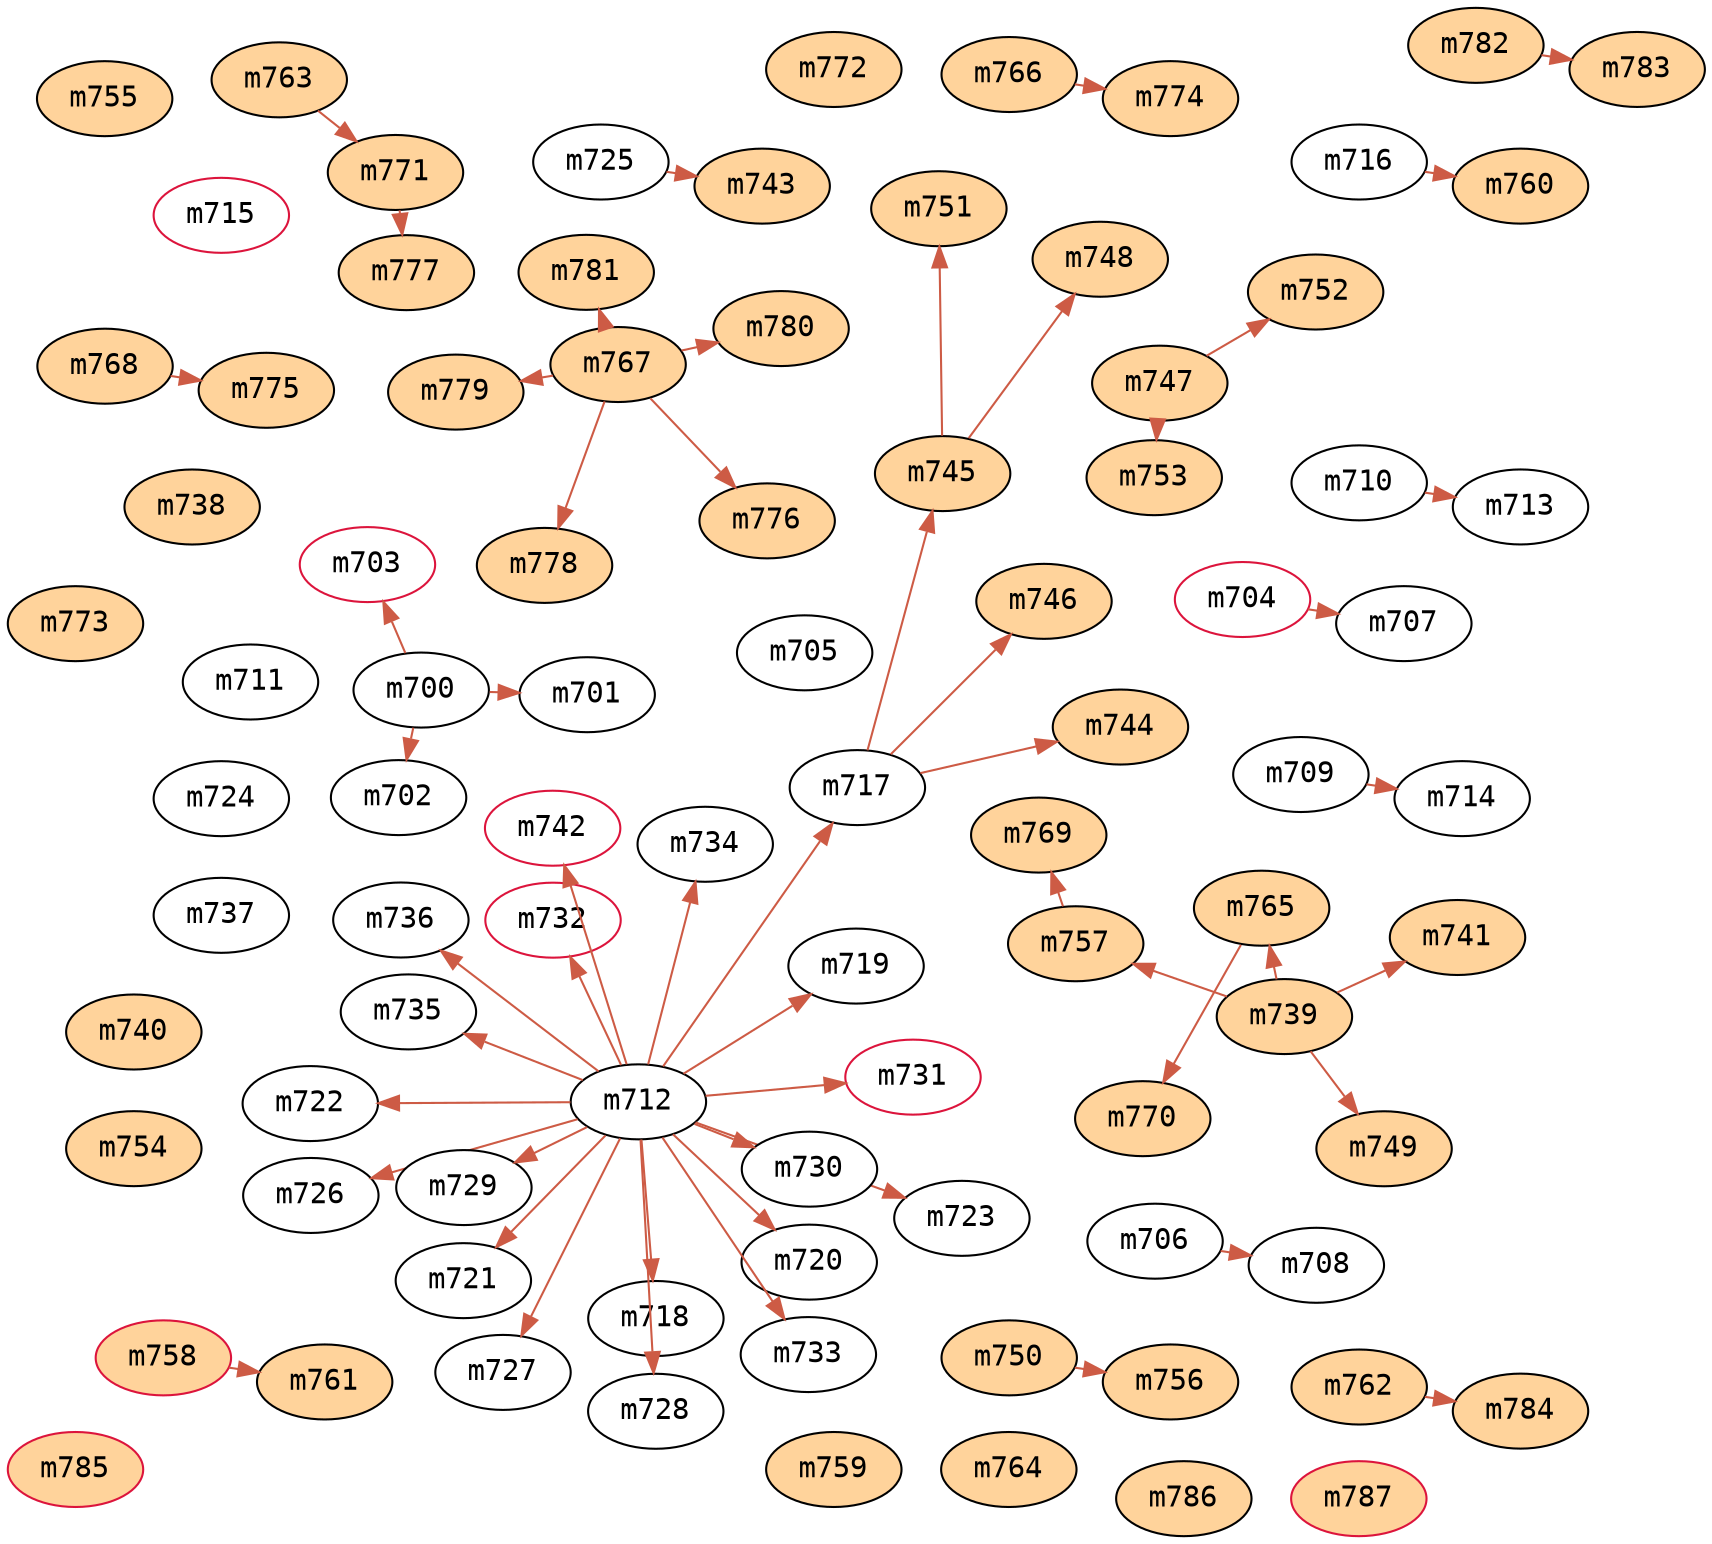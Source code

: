 digraph infections {
	graph [
		charset = "UTF-8",
		layout = fdp
	];
	node [
		fontname="Inconsolata",
		fontcolor = black,
		style = "solid,filled",
		color = black
		fillcolor = white
	];
	edge [
		color = coral3
	];
	m700;
	m701;
	m702;
	m703[color=crimson];
	m704[color=crimson];
	m705;
	m706;
	m707;
	m708;
	m709;
	m710;
	m711;
	m712;
	m713;
	m714;
	m715[color=crimson];
	m716;
	m717;
	m718;
	m719;
	m720;
	m721;
	m722;
	m723;
	m724;
	m725;
	m726;
	m727;
	m728;
	m729;
	m730;
	m731[color=crimson];
	m732[color=crimson];
	m733;
	m734;
	m735;
	m736;
	m737;
	m738[fillcolor=burlywood1];
	m739[fillcolor=burlywood1];
	m740[fillcolor=burlywood1];
	m741[fillcolor=burlywood1];
	m742[color=crimson];
	m743[fillcolor=burlywood1];
	m744[fillcolor=burlywood1];
	m745[fillcolor=burlywood1];
	m746[fillcolor=burlywood1];
	m747[fillcolor=burlywood1];
	m748[fillcolor=burlywood1];
	m749[fillcolor=burlywood1];
	m750[fillcolor=burlywood1];
	m751[fillcolor=burlywood1];
	m752[fillcolor=burlywood1];
	m753[fillcolor=burlywood1];
	m754[fillcolor=burlywood1];
	m755[fillcolor=burlywood1];
	m756[fillcolor=burlywood1];
	m757[fillcolor=burlywood1];
	m758[color=crimson,fillcolor=burlywood1];
	m759[fillcolor=burlywood1];
	m760[fillcolor=burlywood1];
	m761[fillcolor=burlywood1];
	m762[fillcolor=burlywood1];
	m763[fillcolor=burlywood1];
	m764[fillcolor=burlywood1];
	m765[fillcolor=burlywood1];
	m766[fillcolor=burlywood1];
	m767[fillcolor=burlywood1];
	m768[fillcolor=burlywood1];
	m769[fillcolor=burlywood1];
	m770[fillcolor=burlywood1];
	m771[fillcolor=burlywood1];
	m772[fillcolor=burlywood1];
	m773[fillcolor=burlywood1];
	m774[fillcolor=burlywood1];
	m775[fillcolor=burlywood1];
	m776[fillcolor=burlywood1];
	m777[fillcolor=burlywood1];
	m778[fillcolor=burlywood1];
	m779[fillcolor=burlywood1];
	m780[fillcolor=burlywood1];
	m781[fillcolor=burlywood1];
	m782[fillcolor=burlywood1];
	m783[fillcolor=burlywood1];
	m784[fillcolor=burlywood1];
	m785[color=crimson,fillcolor=burlywood1];
	m786[fillcolor=burlywood1];
	m787[color=crimson,fillcolor=burlywood1];
	m700->m701;
	m700->m702;
	m700->m703;
	m704->m707;
	m706->m708;
	m710->m713;
	m709->m714;
	m712->m717;
	m712->m718;
	m712->m719;
	m712->m720;
	m712->m721;
	m712->m722;
	m712->m723;
	m712->m726;
	m712->m727;
	m712->m728;
	m712->m729;
	m712->m730;
	m712->m731;
	m712->m732;
	m712->m733;
	m712->m734;
	m712->m735;
	m712->m736;
	m739->m741;
	m712->m742;
	m725->m743;
	m717->m744;
	m717->m745;
	m717->m746;
	m745->m748;
	m739->m749;
	m745->m751;
	m747->m752;
	m747->m753;
	m750->m756;
	m739->m757;
	m716->m760;
	m758->m761;
	m739->m765;
	m757->m769;
	m765->m770;
	m763->m771;
	m766->m774;
	m768->m775;
	m767->m776;
	m771->m777;
	m767->m778;
	m767->m779;
	m767->m780;
	m767->m781;
	m782->m783;
	m762->m784;
}
